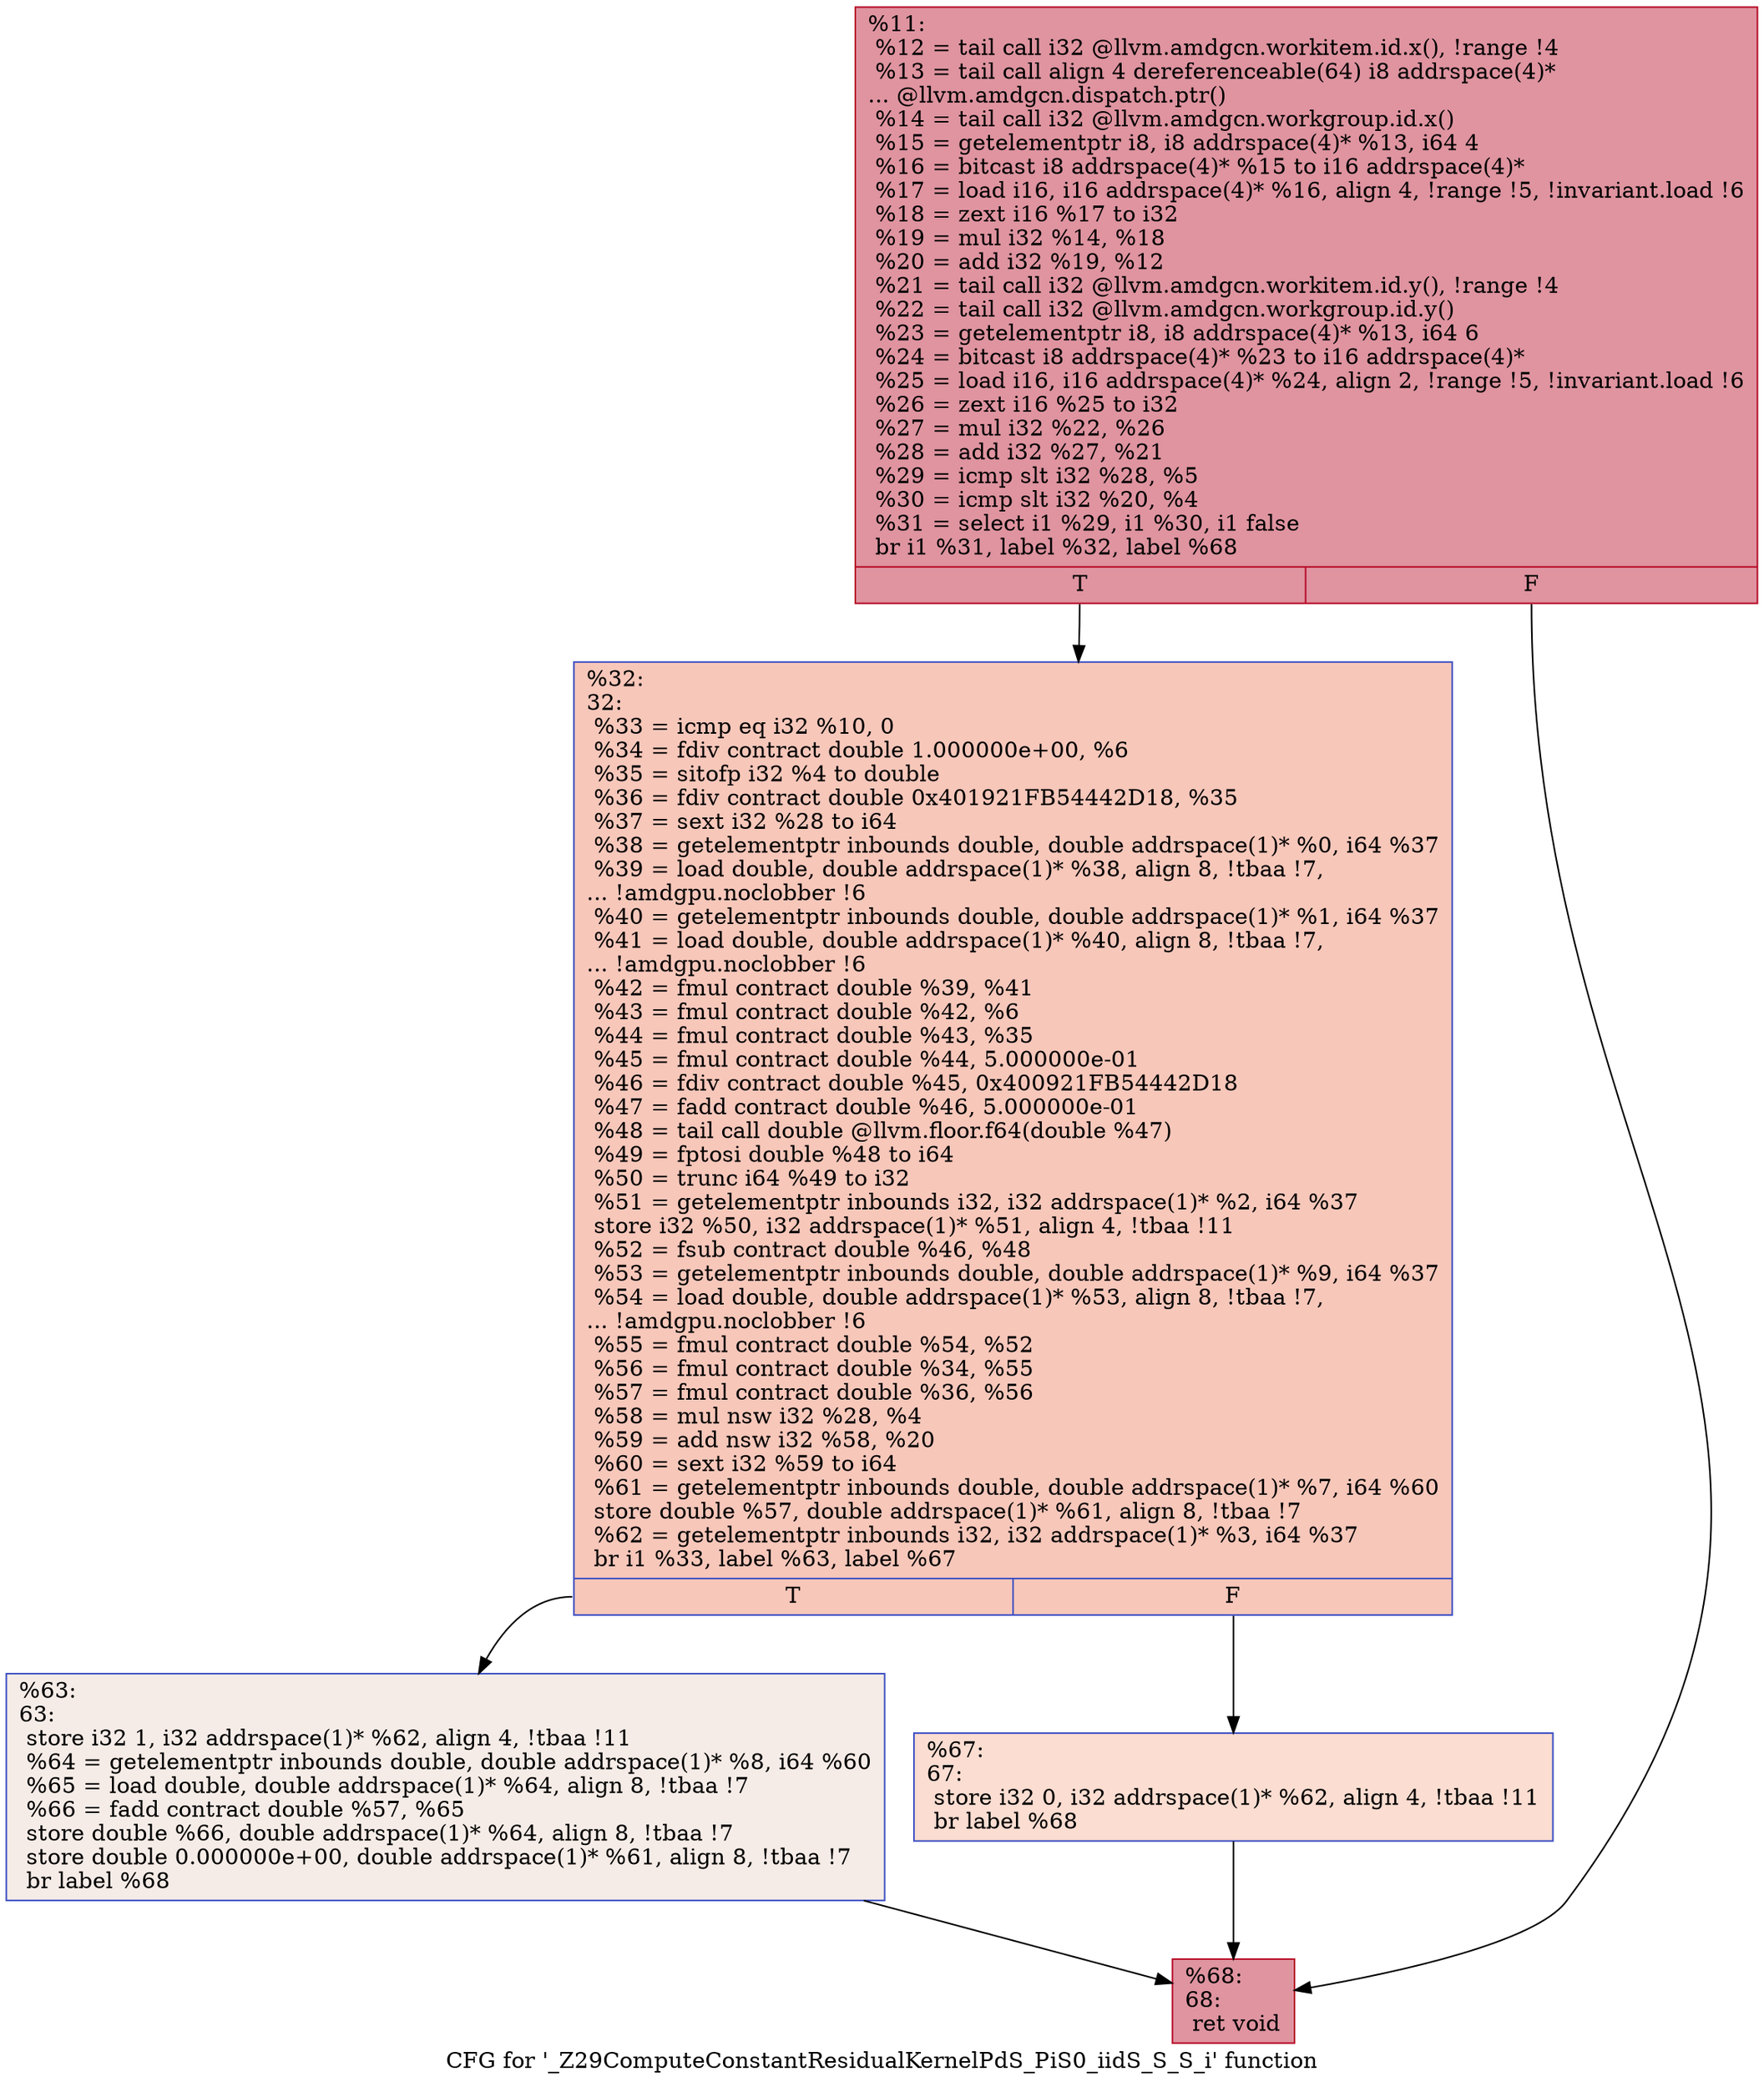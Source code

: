digraph "CFG for '_Z29ComputeConstantResidualKernelPdS_PiS0_iidS_S_S_i' function" {
	label="CFG for '_Z29ComputeConstantResidualKernelPdS_PiS0_iidS_S_S_i' function";

	Node0x603d260 [shape=record,color="#b70d28ff", style=filled, fillcolor="#b70d2870",label="{%11:\l  %12 = tail call i32 @llvm.amdgcn.workitem.id.x(), !range !4\l  %13 = tail call align 4 dereferenceable(64) i8 addrspace(4)*\l... @llvm.amdgcn.dispatch.ptr()\l  %14 = tail call i32 @llvm.amdgcn.workgroup.id.x()\l  %15 = getelementptr i8, i8 addrspace(4)* %13, i64 4\l  %16 = bitcast i8 addrspace(4)* %15 to i16 addrspace(4)*\l  %17 = load i16, i16 addrspace(4)* %16, align 4, !range !5, !invariant.load !6\l  %18 = zext i16 %17 to i32\l  %19 = mul i32 %14, %18\l  %20 = add i32 %19, %12\l  %21 = tail call i32 @llvm.amdgcn.workitem.id.y(), !range !4\l  %22 = tail call i32 @llvm.amdgcn.workgroup.id.y()\l  %23 = getelementptr i8, i8 addrspace(4)* %13, i64 6\l  %24 = bitcast i8 addrspace(4)* %23 to i16 addrspace(4)*\l  %25 = load i16, i16 addrspace(4)* %24, align 2, !range !5, !invariant.load !6\l  %26 = zext i16 %25 to i32\l  %27 = mul i32 %22, %26\l  %28 = add i32 %27, %21\l  %29 = icmp slt i32 %28, %5\l  %30 = icmp slt i32 %20, %4\l  %31 = select i1 %29, i1 %30, i1 false\l  br i1 %31, label %32, label %68\l|{<s0>T|<s1>F}}"];
	Node0x603d260:s0 -> Node0x60418f0;
	Node0x603d260:s1 -> Node0x6041980;
	Node0x60418f0 [shape=record,color="#3d50c3ff", style=filled, fillcolor="#ec7f6370",label="{%32:\l32:                                               \l  %33 = icmp eq i32 %10, 0\l  %34 = fdiv contract double 1.000000e+00, %6\l  %35 = sitofp i32 %4 to double\l  %36 = fdiv contract double 0x401921FB54442D18, %35\l  %37 = sext i32 %28 to i64\l  %38 = getelementptr inbounds double, double addrspace(1)* %0, i64 %37\l  %39 = load double, double addrspace(1)* %38, align 8, !tbaa !7,\l... !amdgpu.noclobber !6\l  %40 = getelementptr inbounds double, double addrspace(1)* %1, i64 %37\l  %41 = load double, double addrspace(1)* %40, align 8, !tbaa !7,\l... !amdgpu.noclobber !6\l  %42 = fmul contract double %39, %41\l  %43 = fmul contract double %42, %6\l  %44 = fmul contract double %43, %35\l  %45 = fmul contract double %44, 5.000000e-01\l  %46 = fdiv contract double %45, 0x400921FB54442D18\l  %47 = fadd contract double %46, 5.000000e-01\l  %48 = tail call double @llvm.floor.f64(double %47)\l  %49 = fptosi double %48 to i64\l  %50 = trunc i64 %49 to i32\l  %51 = getelementptr inbounds i32, i32 addrspace(1)* %2, i64 %37\l  store i32 %50, i32 addrspace(1)* %51, align 4, !tbaa !11\l  %52 = fsub contract double %46, %48\l  %53 = getelementptr inbounds double, double addrspace(1)* %9, i64 %37\l  %54 = load double, double addrspace(1)* %53, align 8, !tbaa !7,\l... !amdgpu.noclobber !6\l  %55 = fmul contract double %54, %52\l  %56 = fmul contract double %34, %55\l  %57 = fmul contract double %36, %56\l  %58 = mul nsw i32 %28, %4\l  %59 = add nsw i32 %58, %20\l  %60 = sext i32 %59 to i64\l  %61 = getelementptr inbounds double, double addrspace(1)* %7, i64 %60\l  store double %57, double addrspace(1)* %61, align 8, !tbaa !7\l  %62 = getelementptr inbounds i32, i32 addrspace(1)* %3, i64 %37\l  br i1 %33, label %63, label %67\l|{<s0>T|<s1>F}}"];
	Node0x60418f0:s0 -> Node0x60443c0;
	Node0x60418f0:s1 -> Node0x6044450;
	Node0x60443c0 [shape=record,color="#3d50c3ff", style=filled, fillcolor="#ead5c970",label="{%63:\l63:                                               \l  store i32 1, i32 addrspace(1)* %62, align 4, !tbaa !11\l  %64 = getelementptr inbounds double, double addrspace(1)* %8, i64 %60\l  %65 = load double, double addrspace(1)* %64, align 8, !tbaa !7\l  %66 = fadd contract double %57, %65\l  store double %66, double addrspace(1)* %64, align 8, !tbaa !7\l  store double 0.000000e+00, double addrspace(1)* %61, align 8, !tbaa !7\l  br label %68\l}"];
	Node0x60443c0 -> Node0x6041980;
	Node0x6044450 [shape=record,color="#3d50c3ff", style=filled, fillcolor="#f7b39670",label="{%67:\l67:                                               \l  store i32 0, i32 addrspace(1)* %62, align 4, !tbaa !11\l  br label %68\l}"];
	Node0x6044450 -> Node0x6041980;
	Node0x6041980 [shape=record,color="#b70d28ff", style=filled, fillcolor="#b70d2870",label="{%68:\l68:                                               \l  ret void\l}"];
}
